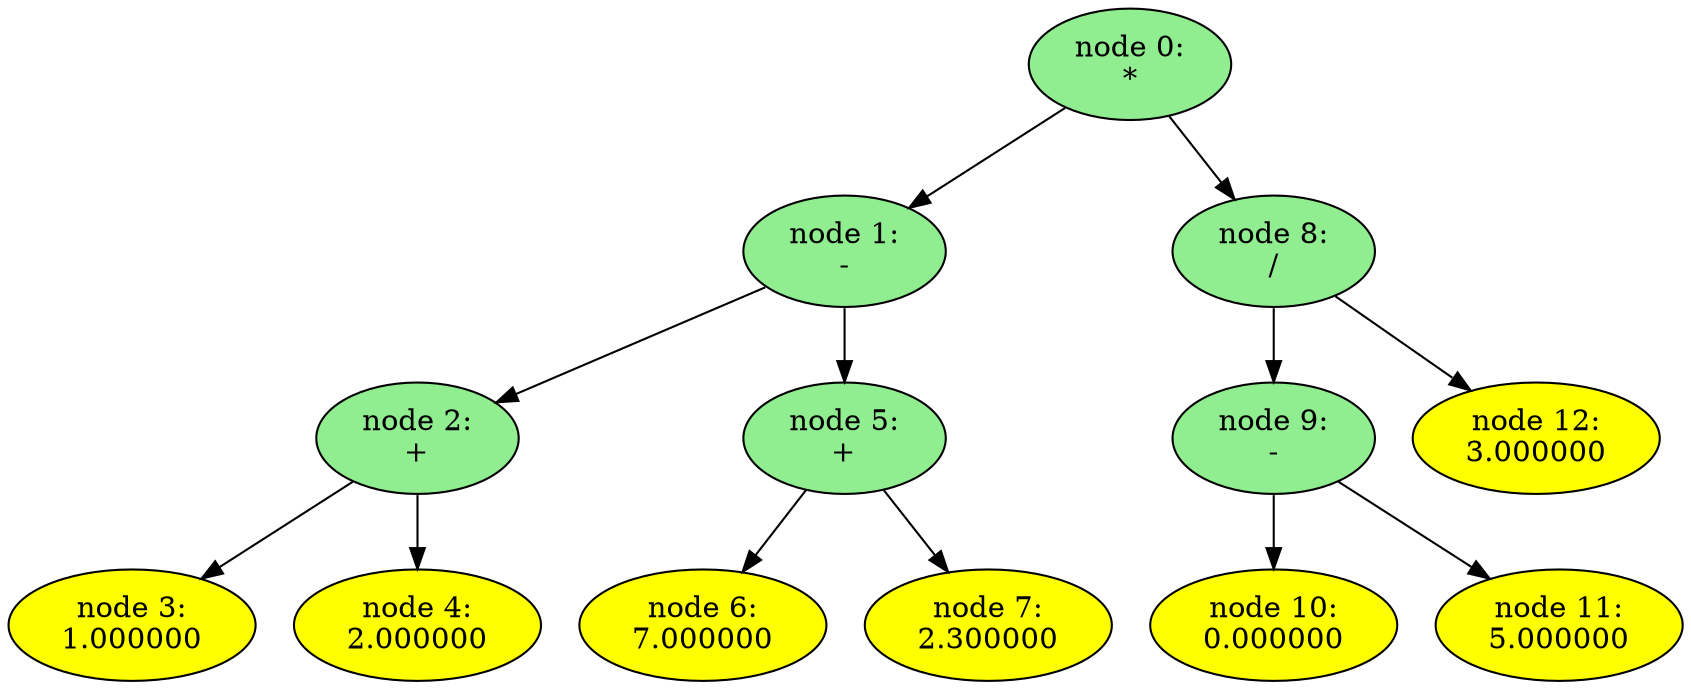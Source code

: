 digraph "graph3" {
	"node 0:
*"[style="filled",fillcolor="lightgreen"]
	"node 0:
*"->"node 1:
-";
	"node 1:
-"[style="filled",fillcolor="lightgreen"]
	"node 1:
-"->"node 2:
+";
	"node 2:
+"[style="filled",fillcolor="lightgreen"]
	"node 3:
1.000000"[style="filled",fillcolor="yellow"]	"node 2:
+"->"node 3:
1.000000";
	"node 4:
2.000000"[style="filled",fillcolor="yellow"]	"node 2:
+"->"node 4:
2.000000";
	"node 1:
-"->"node 5:
+";
	"node 5:
+"[style="filled",fillcolor="lightgreen"]
	"node 6:
7.000000"[style="filled",fillcolor="yellow"]	"node 5:
+"->"node 6:
7.000000";
	"node 7:
2.300000"[style="filled",fillcolor="yellow"]	"node 5:
+"->"node 7:
2.300000";
	"node 0:
*"->"node 8:
/";
	"node 8:
/"[style="filled",fillcolor="lightgreen"]
	"node 8:
/"->"node 9:
-";
	"node 9:
-"[style="filled",fillcolor="lightgreen"]
	"node 10:
0.000000"[style="filled",fillcolor="yellow"]	"node 9:
-"->"node 10:
0.000000";
	"node 11:
5.000000"[style="filled",fillcolor="yellow"]	"node 9:
-"->"node 11:
5.000000";
	"node 12:
3.000000"[style="filled",fillcolor="yellow"]	"node 8:
/"->"node 12:
3.000000";
}
